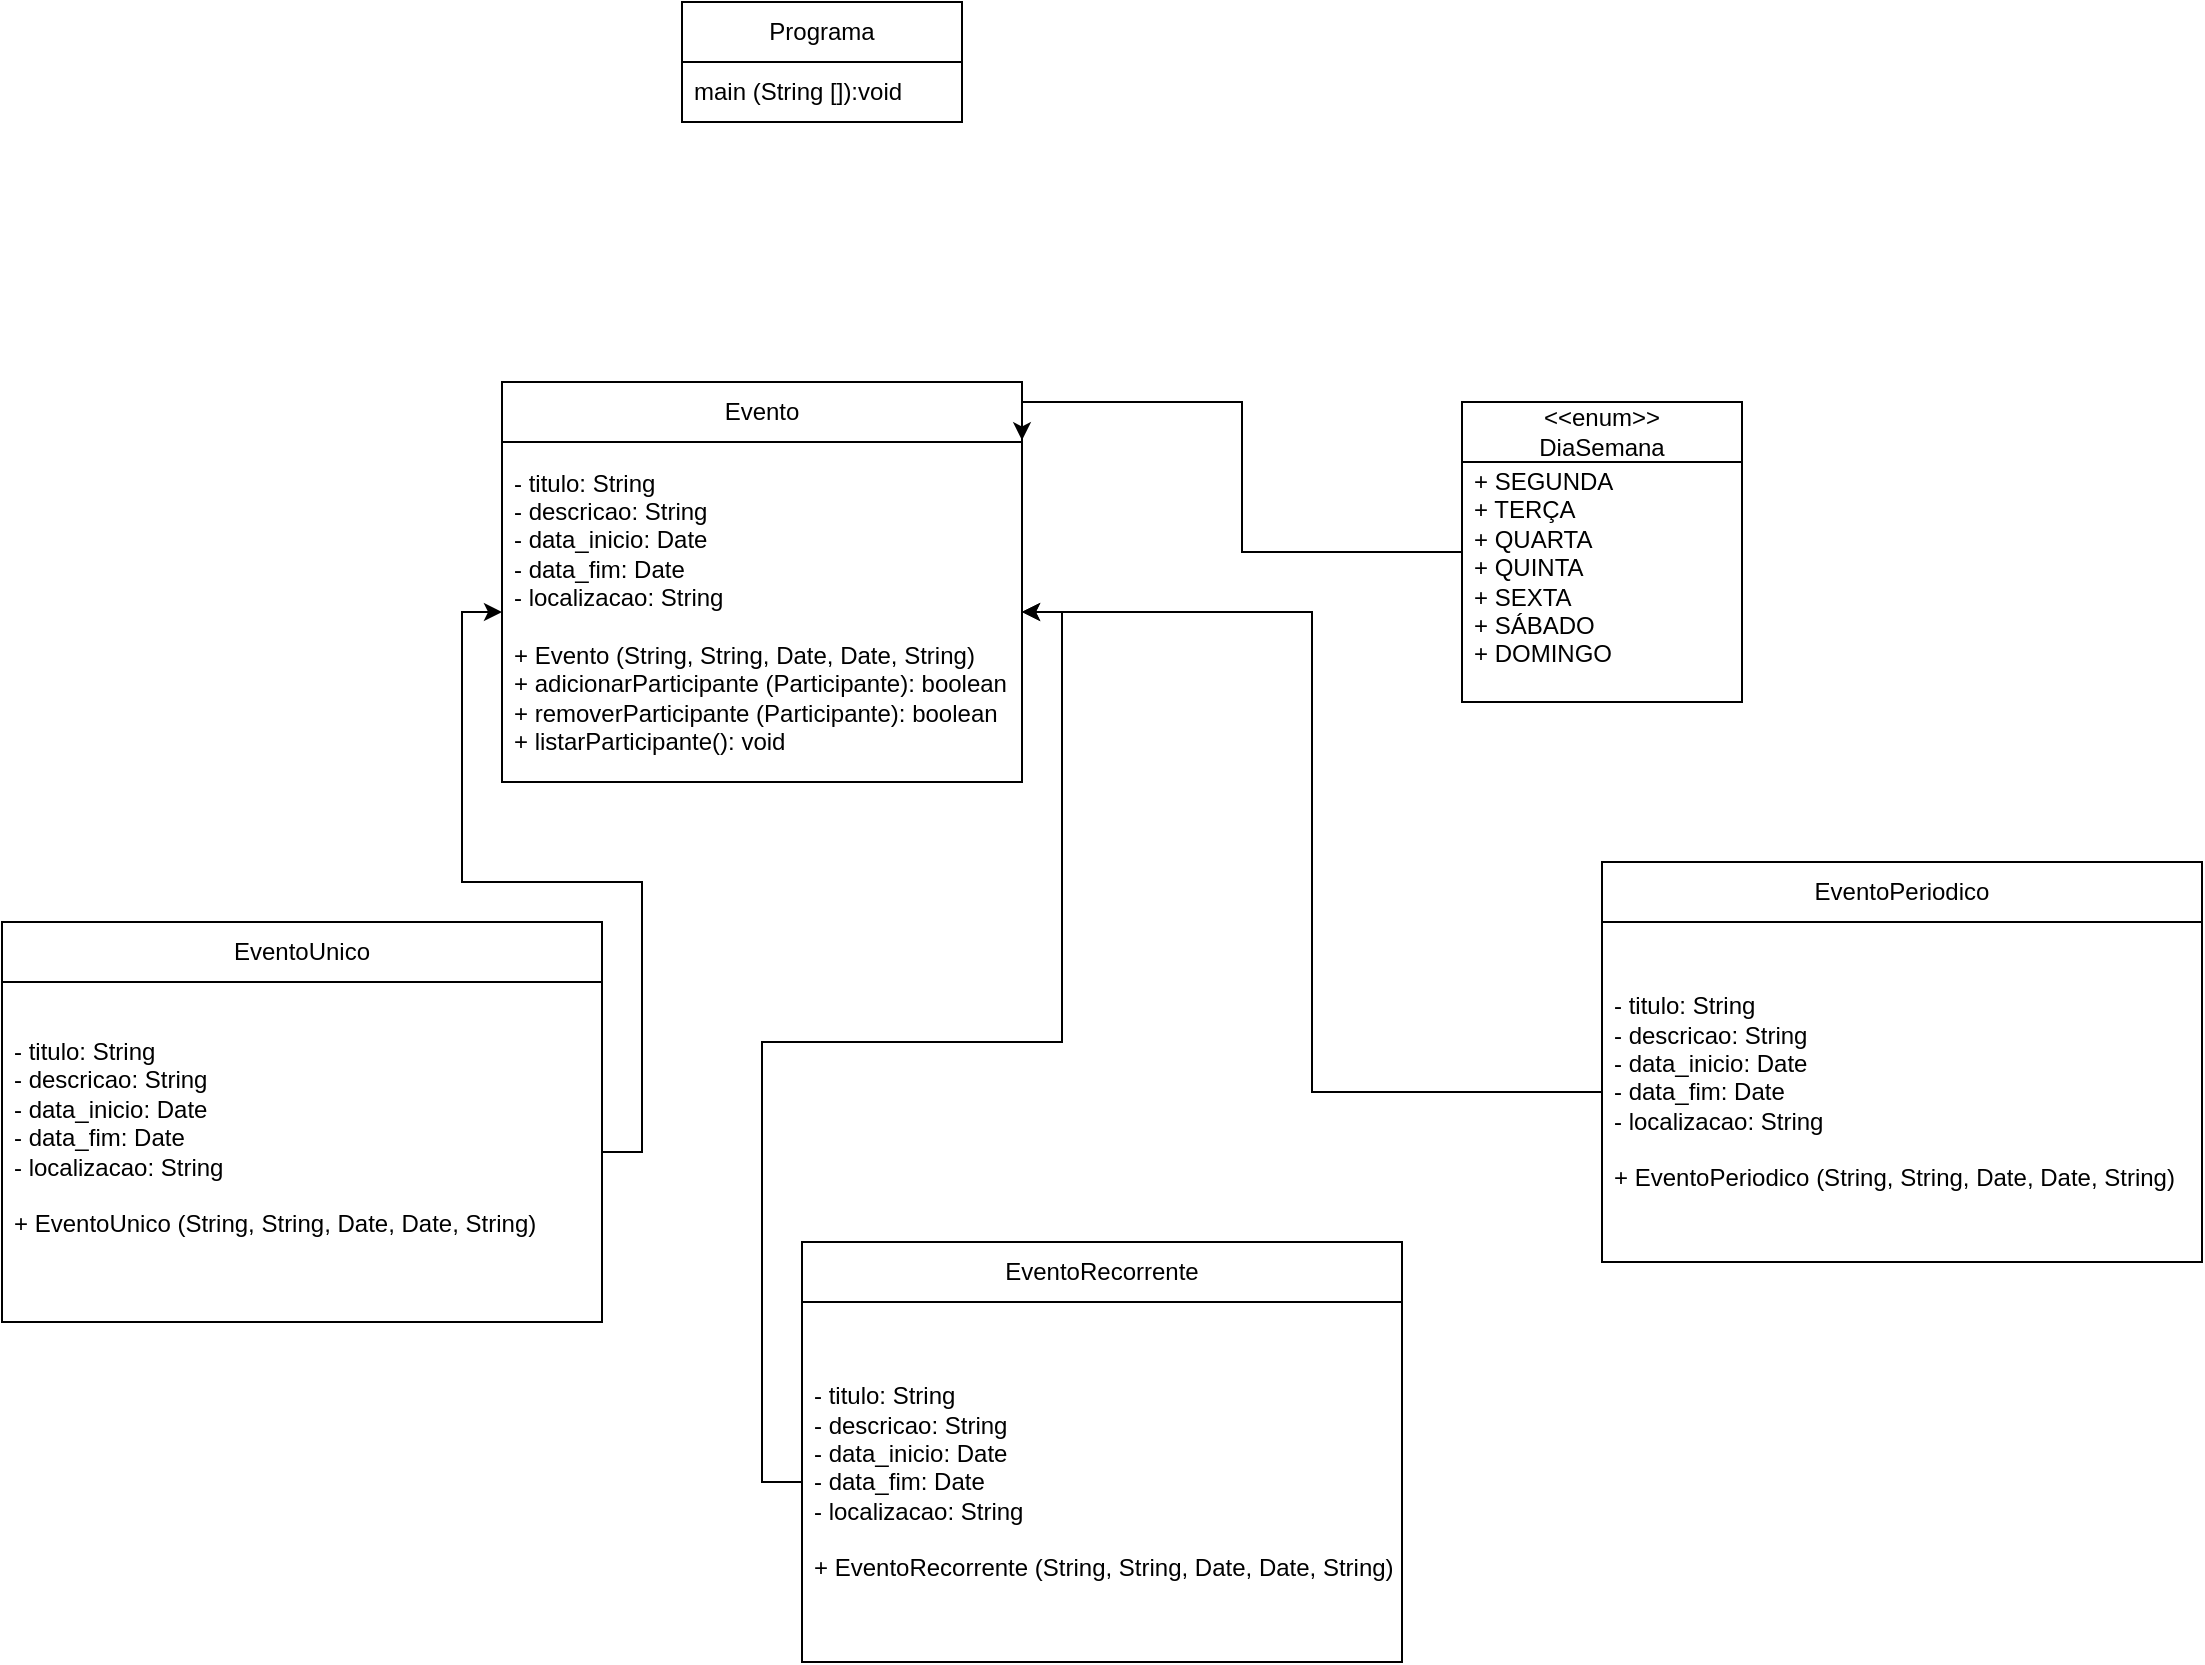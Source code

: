 <mxfile version="24.2.0" type="device">
  <diagram name="Página-1" id="tlFQZXRtSZsPq1aK15yX">
    <mxGraphModel dx="2213" dy="793" grid="1" gridSize="10" guides="1" tooltips="1" connect="1" arrows="1" fold="1" page="1" pageScale="1" pageWidth="827" pageHeight="1169" math="0" shadow="0">
      <root>
        <mxCell id="0" />
        <mxCell id="1" parent="0" />
        <mxCell id="8TCTnIdGbLd0vxkZhdPi-5" value="&lt;div&gt;&amp;lt;&amp;lt;enum&amp;gt;&amp;gt;&lt;/div&gt;DiaSemana" style="swimlane;fontStyle=0;childLayout=stackLayout;horizontal=1;startSize=30;horizontalStack=0;resizeParent=1;resizeParentMax=0;resizeLast=0;collapsible=1;marginBottom=0;whiteSpace=wrap;html=1;" vertex="1" parent="1">
          <mxGeometry x="720" y="320" width="140" height="150" as="geometry" />
        </mxCell>
        <mxCell id="8TCTnIdGbLd0vxkZhdPi-6" value="+ SEGUNDA&lt;div&gt;+ TERÇA&lt;/div&gt;&lt;div&gt;+ QUARTA&lt;/div&gt;&lt;div&gt;+ QUINTA&lt;/div&gt;&lt;div&gt;+ SEXTA&lt;/div&gt;&lt;div&gt;+ SÁBADO&lt;/div&gt;&lt;div&gt;+ DOMINGO&lt;/div&gt;&lt;div&gt;&lt;br&gt;&lt;/div&gt;" style="text;strokeColor=none;fillColor=none;align=left;verticalAlign=middle;spacingLeft=4;spacingRight=4;overflow=hidden;points=[[0,0.5],[1,0.5]];portConstraint=eastwest;rotatable=0;whiteSpace=wrap;html=1;" vertex="1" parent="8TCTnIdGbLd0vxkZhdPi-5">
          <mxGeometry y="30" width="140" height="120" as="geometry" />
        </mxCell>
        <mxCell id="8TCTnIdGbLd0vxkZhdPi-10" value="Programa" style="swimlane;fontStyle=0;childLayout=stackLayout;horizontal=1;startSize=30;horizontalStack=0;resizeParent=1;resizeParentMax=0;resizeLast=0;collapsible=1;marginBottom=0;whiteSpace=wrap;html=1;" vertex="1" parent="1">
          <mxGeometry x="330" y="120" width="140" height="60" as="geometry" />
        </mxCell>
        <mxCell id="8TCTnIdGbLd0vxkZhdPi-11" value="main (String []):void" style="text;strokeColor=none;fillColor=none;align=left;verticalAlign=middle;spacingLeft=4;spacingRight=4;overflow=hidden;points=[[0,0.5],[1,0.5]];portConstraint=eastwest;rotatable=0;whiteSpace=wrap;html=1;" vertex="1" parent="8TCTnIdGbLd0vxkZhdPi-10">
          <mxGeometry y="30" width="140" height="30" as="geometry" />
        </mxCell>
        <mxCell id="8TCTnIdGbLd0vxkZhdPi-15" value="Evento" style="swimlane;fontStyle=0;childLayout=stackLayout;horizontal=1;startSize=30;horizontalStack=0;resizeParent=1;resizeParentMax=0;resizeLast=0;collapsible=1;marginBottom=0;whiteSpace=wrap;html=1;" vertex="1" parent="1">
          <mxGeometry x="240" y="310" width="260" height="200" as="geometry" />
        </mxCell>
        <mxCell id="8TCTnIdGbLd0vxkZhdPi-16" value="- titulo: String&lt;div&gt;- descricao: String&lt;/div&gt;&lt;div&gt;- data_inicio: Date&lt;/div&gt;&lt;div&gt;- data_fim: Date&lt;/div&gt;&lt;div&gt;- localizacao: String&lt;/div&gt;&lt;div&gt;&lt;br&gt;&lt;/div&gt;&lt;div&gt;+ Evento (String, String, Date, Date, String)&lt;/div&gt;&lt;div&gt;+ adicionarParticipante (Participante): boolean&lt;/div&gt;&lt;div&gt;+ removerParticipante (Participante): boolean&lt;/div&gt;&lt;div&gt;+ listarParticipante(): void&lt;/div&gt;" style="text;strokeColor=none;fillColor=none;align=left;verticalAlign=middle;spacingLeft=4;spacingRight=4;overflow=hidden;points=[[0,0.5],[1,0.5]];portConstraint=eastwest;rotatable=0;whiteSpace=wrap;html=1;" vertex="1" parent="8TCTnIdGbLd0vxkZhdPi-15">
          <mxGeometry y="30" width="260" height="170" as="geometry" />
        </mxCell>
        <mxCell id="8TCTnIdGbLd0vxkZhdPi-22" value="EventoUnico&lt;span style=&quot;color: rgba(0, 0, 0, 0); font-family: monospace; font-size: 0px; text-align: start; text-wrap: nowrap;&quot;&gt;%3CmxGraphModel%3E%3Croot%3E%3CmxCell%20id%3D%220%22%2F%3E%3CmxCell%20id%3D%221%22%20parent%3D%220%22%2F%3E%3CmxCell%20id%3D%222%22%20value%3D%22Evento%22%20style%3D%22swimlane%3BfontStyle%3D0%3BchildLayout%3DstackLayout%3Bhorizontal%3D1%3BstartSize%3D30%3BhorizontalStack%3D0%3BresizeParent%3D1%3BresizeParentMax%3D0%3BresizeLast%3D0%3Bcollapsible%3D1%3BmarginBottom%3D0%3BwhiteSpace%3Dwrap%3Bhtml%3D1%3B%22%20vertex%3D%221%22%20parent%3D%221%22%3E%3CmxGeometry%20x%3D%22240%22%20y%3D%22310%22%20width%3D%22260%22%20height%3D%22200%22%20as%3D%22geometry%22%2F%3E%3C%2FmxCell%3E%3CmxCell%20id%3D%223%22%20value%3D%22-%20titulo%3A%20String%26lt%3Bdiv%26gt%3B-%20descricao%3A%20String%26lt%3B%2Fdiv%26gt%3B%26lt%3Bdiv%26gt%3B-%20data_inicio%3A%20Date%26lt%3B%2Fdiv%26gt%3B%26lt%3Bdiv%26gt%3B-%20data_fim%3A%20Date%26lt%3B%2Fdiv%26gt%3B%26lt%3Bdiv%26gt%3B-%20localizacao%3A%20String%26lt%3B%2Fdiv%26gt%3B%26lt%3Bdiv%26gt%3B%26lt%3Bbr%26gt%3B%26lt%3B%2Fdiv%26gt%3B%26lt%3Bdiv%26gt%3B%2B%20Evento%20(String%2C%20String%2C%20Date%2C%20Date%2C%20String)%26lt%3B%2Fdiv%26gt%3B%26lt%3Bdiv%26gt%3B%2B%20adicionarParticipante%20(Participante)%3A%20boolean%26lt%3B%2Fdiv%26gt%3B%26lt%3Bdiv%26gt%3B%2B%20removerParticipante%20(Participante)%3A%20boolean%26lt%3B%2Fdiv%26gt%3B%26lt%3Bdiv%26gt%3B%2B%20listarParticipante()%3A%20void%26lt%3B%2Fdiv%26gt%3B%22%20style%3D%22text%3BstrokeColor%3Dnone%3BfillColor%3Dnone%3Balign%3Dleft%3BverticalAlign%3Dmiddle%3BspacingLeft%3D4%3BspacingRight%3D4%3Boverflow%3Dhidden%3Bpoints%3D%5B%5B0%2C0.5%5D%2C%5B1%2C0.5%5D%5D%3BportConstraint%3Deastwest%3Brotatable%3D0%3BwhiteSpace%3Dwrap%3Bhtml%3D1%3B%22%20vertex%3D%221%22%20parent%3D%222%22%3E%3CmxGeometry%20y%3D%2230%22%20width%3D%22260%22%20height%3D%22170%22%20as%3D%22geometry%22%2F%3E%3C%2FmxCell%3E%3C%2Froot%3E%3C%2FmxGraphModel%3E&lt;/span&gt;" style="swimlane;fontStyle=0;childLayout=stackLayout;horizontal=1;startSize=30;horizontalStack=0;resizeParent=1;resizeParentMax=0;resizeLast=0;collapsible=1;marginBottom=0;whiteSpace=wrap;html=1;" vertex="1" parent="1">
          <mxGeometry x="-10" y="580" width="300" height="200" as="geometry" />
        </mxCell>
        <mxCell id="8TCTnIdGbLd0vxkZhdPi-23" value="- titulo: String&lt;div&gt;- descricao: String&lt;/div&gt;&lt;div&gt;- data_inicio: Date&lt;/div&gt;&lt;div&gt;- data_fim: Date&lt;/div&gt;&lt;div&gt;- localizacao: String&lt;/div&gt;&lt;div&gt;&lt;br&gt;&lt;/div&gt;&lt;div&gt;+ EventoUnico (String, String, Date, Date, String)&lt;/div&gt;&lt;div&gt;&lt;br&gt;&lt;/div&gt;" style="text;strokeColor=none;fillColor=none;align=left;verticalAlign=middle;spacingLeft=4;spacingRight=4;overflow=hidden;points=[[0,0.5],[1,0.5]];portConstraint=eastwest;rotatable=0;whiteSpace=wrap;html=1;" vertex="1" parent="8TCTnIdGbLd0vxkZhdPi-22">
          <mxGeometry y="30" width="300" height="170" as="geometry" />
        </mxCell>
        <mxCell id="8TCTnIdGbLd0vxkZhdPi-28" value="EventoRecorrente&lt;span style=&quot;color: rgba(0, 0, 0, 0); font-family: monospace; font-size: 0px; text-align: start; text-wrap: nowrap;&quot;&gt;%3CmxGraphModel%3E%3Croot%3E%3CmxCell%20id%3D%220%22%2F%3E%3CmxCell%20id%3D%221%22%20parent%3D%220%22%2F%3E%3CmxCell%20id%3D%222%22%20value%3D%22Evento%22%20style%3D%22swimlane%3BfontStyle%3D0%3BchildLayout%3DstackLayout%3Bhorizontal%3D1%3BstartSize%3D30%3BhorizontalStack%3D0%3BresizeParent%3D1%3BresizeParentMax%3D0%3BresizeLast%3D0%3Bcollapsible%3D1%3BmarginBottom%3D0%3BwhiteSpace%3Dwrap%3Bhtml%3D1%3B%22%20vertex%3D%221%22%20parent%3D%221%22%3E%3CmxGeometry%20x%3D%22240%22%20y%3D%22310%22%20width%3D%22260%22%20height%3D%22200%22%20as%3D%22geometry%22%2F%3E%3C%2FmxCell%3E%3CmxCell%20id%3D%223%22%20value%3D%22-%20titulo%3A%20String%26lt%3Bdiv%26gt%3B-%20descricao%3A%20String%26lt%3B%2Fdiv%26gt%3B%26lt%3Bdiv%26gt%3B-%20data_inicio%3A%20Date%26lt%3B%2Fdiv%26gt%3B%26lt%3Bdiv%26gt%3B-%20data_fim%3A%20Date%26lt%3B%2Fdiv%26gt%3B%26lt%3Bdiv%26gt%3B-%20localizacao%3A%20String%26lt%3B%2Fdiv%26gt%3B%26lt%3Bdiv%26gt%3B%26lt%3Bbr%26gt%3B%26lt%3B%2Fdiv%26gt%3B%26lt%3Bdiv%26gt%3B%2B%20Evento%20(String%2C%20String%2C%20Date%2C%20Date%2C%20String)%26lt%3B%2Fdiv%26gt%3B%26lt%3Bdiv%26gt%3B%2B%20adicionarParticipante%20(Participante)%3A%20boolean%26lt%3B%2Fdiv%26gt%3B%26lt%3Bdiv%26gt%3B%2B%20removerParticipante%20(Participante)%3A%20boolean%26lt%3B%2Fdiv%26gt%3B%26lt%3Bdiv%26gt%3B%2B%20listarParticipante()%3A%20void%26lt%3B%2Fdiv%26gt%3B%22%20style%3D%22text%3BstrokeColor%3Dnone%3BfillColor%3Dnone%3Balign%3Dleft%3BverticalAlign%3Dmiddle%3BspacingLeft%3D4%3BspacingRight%3D4%3Boverflow%3Dhidden%3Bpoints%3D%5B%5B0%2C0.5%5D%2C%5B1%2C0.5%5D%5D%3BportConstraint%3Deastwest%3Brotatable%3D0%3BwhiteSpace%3Dwrap%3Bhtml%3D1%3B%22%20vertex%3D%221%22%20parent%3D%222%22%3E%3CmxGeometry%20y%3D%2230%22%20width%3D%22260%22%20height%3D%22170%22%20as%3D%22geometry%22%2F%3E%3C%2FmxCell%3E%3C%2Froot%3E%3C%2FmxGraphMode&lt;/span&gt;" style="swimlane;fontStyle=0;childLayout=stackLayout;horizontal=1;startSize=30;horizontalStack=0;resizeParent=1;resizeParentMax=0;resizeLast=0;collapsible=1;marginBottom=0;whiteSpace=wrap;html=1;" vertex="1" parent="1">
          <mxGeometry x="390" y="740" width="300" height="210" as="geometry" />
        </mxCell>
        <mxCell id="8TCTnIdGbLd0vxkZhdPi-29" value="- titulo: String&lt;div&gt;- descricao: String&lt;/div&gt;&lt;div&gt;- data_inicio: Date&lt;/div&gt;&lt;div&gt;- data_fim: Date&lt;/div&gt;&lt;div&gt;- localizacao: String&lt;/div&gt;&lt;div&gt;&lt;br&gt;&lt;/div&gt;&lt;div&gt;+ EventoRecorrente (String, String, Date, Date, String)&lt;/div&gt;" style="text;strokeColor=none;fillColor=none;align=left;verticalAlign=middle;spacingLeft=4;spacingRight=4;overflow=hidden;points=[[0,0.5],[1,0.5]];portConstraint=eastwest;rotatable=0;whiteSpace=wrap;html=1;" vertex="1" parent="8TCTnIdGbLd0vxkZhdPi-28">
          <mxGeometry y="30" width="300" height="180" as="geometry" />
        </mxCell>
        <mxCell id="8TCTnIdGbLd0vxkZhdPi-30" value="EventoPeriodico&lt;span style=&quot;color: rgba(0, 0, 0, 0); font-family: monospace; font-size: 0px; text-align: start; text-wrap: nowrap;&quot;&gt;%3CmxGraphModel%3E%3Croot%3E%3CmxCell%20id%3D%220%22%2F%3E%3CmxCell%20id%3D%221%22%20parent%3D%220%22%2F%3E%3CmxCell%20id%3D%222%22%20value%3D%22Evento%22%20style%3D%22swimlane%3BfontStyle%3D0%3BchildLayout%3DstackLayout%3Bhorizontal%3D1%3BstartSize%3D30%3BhorizontalStack%3D0%3BresizeParent%3D1%3BresizeParentMax%3D0%3BresizeLast%3D0%3Bcollapsible%3D1%3BmarginBottom%3D0%3BwhiteSpace%3Dwrap%3Bhtml%3D1%3B%22%20vertex%3D%221%22%20parent%3D%221%22%3E%3CmxGeometry%20x%3D%22240%22%20y%3D%22310%22%20width%3D%22260%22%20height%3D%22200%22%20as%3D%22geometry%22%2F%3E%3C%2FmxCell%3E%3CmxCell%20id%3D%223%22%20value%3D%22-%20titulo%3A%20String%26lt%3Bdiv%26gt%3B-%20descricao%3A%20String%26lt%3B%2Fdiv%26gt%3B%26lt%3Bdiv%26gt%3B-%20data_inicio%3A%20Date%26lt%3B%2Fdiv%26gt%3B%26lt%3Bdiv%26gt%3B-%20data_fim%3A%20Date%26lt%3B%2Fdiv%26gt%3B%26lt%3Bdiv%26gt%3B-%20localizacao%3A%20String%26lt%3B%2Fdiv%26gt%3B%26lt%3Bdiv%26gt%3B%26lt%3Bbr%26gt%3B%26lt%3B%2Fdiv%26gt%3B%26lt%3Bdiv%26gt%3B%2B%20Evento%20(String%2C%20String%2C%20Date%2C%20Date%2C%20String)%26lt%3B%2Fdiv%26gt%3B%26lt%3Bdiv%26gt%3B%2B%20adicionarParticipante%20(Participante)%3A%20boolean%26lt%3B%2Fdiv%26gt%3B%26lt%3Bdiv%26gt%3B%2B%20removerParticipante%20(Participante)%3A%20boolean%26lt%3B%2Fdiv%26gt%3B%26lt%3Bdiv%26gt%3B%2B%20listarParticipante()%3A%20void%26lt%3B%2Fdiv%26gt%3B%22%20style%3D%22text%3BstrokeColor%3Dnone%3BfillColor%3Dnone%3Balign%3Dleft%3BverticalAlign%3Dmiddle%3BspacingLeft%3D4%3BspacingRight%3D4%3Boverflow%3Dhidden%3Bpoints%3D%5B%5B0%2C0.5%5D%2C%5B1%2C0.5%5D%5D%3BportConstraint%3Deastwest%3Brotatable%3D0%3BwhiteSpace%3Dwrap%3Bhtml%3D1%3B%22%20vertex%3D%221%22%20parent%3D%222%22%3E%3CmxGeometry%20y%3D%2230%22%20width%3D%22260%22%20height%3D%22170%22%20as%3D%22geometry%22%2F%3E%3C%2FmxCell%3E%3C%2Froot%3E%3C%2FmxGraphMode&lt;/span&gt;" style="swimlane;fontStyle=0;childLayout=stackLayout;horizontal=1;startSize=30;horizontalStack=0;resizeParent=1;resizeParentMax=0;resizeLast=0;collapsible=1;marginBottom=0;whiteSpace=wrap;html=1;" vertex="1" parent="1">
          <mxGeometry x="790" y="550" width="300" height="200" as="geometry" />
        </mxCell>
        <mxCell id="8TCTnIdGbLd0vxkZhdPi-31" value="- titulo: String&lt;div&gt;- descricao: String&lt;/div&gt;&lt;div&gt;- data_inicio: Date&lt;/div&gt;&lt;div&gt;- data_fim: Date&lt;/div&gt;&lt;div&gt;- localizacao: String&lt;/div&gt;&lt;div&gt;&lt;br&gt;&lt;/div&gt;&lt;div&gt;+ EventoPeriodico (String, String, Date, Date, String)&lt;/div&gt;" style="text;strokeColor=none;fillColor=none;align=left;verticalAlign=middle;spacingLeft=4;spacingRight=4;overflow=hidden;points=[[0,0.5],[1,0.5]];portConstraint=eastwest;rotatable=0;whiteSpace=wrap;html=1;" vertex="1" parent="8TCTnIdGbLd0vxkZhdPi-30">
          <mxGeometry y="30" width="300" height="170" as="geometry" />
        </mxCell>
        <mxCell id="8TCTnIdGbLd0vxkZhdPi-32" style="edgeStyle=orthogonalEdgeStyle;rounded=0;orthogonalLoop=1;jettySize=auto;html=1;" edge="1" parent="1" source="8TCTnIdGbLd0vxkZhdPi-23" target="8TCTnIdGbLd0vxkZhdPi-16">
          <mxGeometry relative="1" as="geometry" />
        </mxCell>
        <mxCell id="8TCTnIdGbLd0vxkZhdPi-33" style="edgeStyle=orthogonalEdgeStyle;rounded=0;orthogonalLoop=1;jettySize=auto;html=1;" edge="1" parent="1" source="8TCTnIdGbLd0vxkZhdPi-29" target="8TCTnIdGbLd0vxkZhdPi-16">
          <mxGeometry relative="1" as="geometry" />
        </mxCell>
        <mxCell id="8TCTnIdGbLd0vxkZhdPi-34" style="edgeStyle=orthogonalEdgeStyle;rounded=0;orthogonalLoop=1;jettySize=auto;html=1;" edge="1" parent="1" source="8TCTnIdGbLd0vxkZhdPi-31" target="8TCTnIdGbLd0vxkZhdPi-16">
          <mxGeometry relative="1" as="geometry" />
        </mxCell>
        <mxCell id="8TCTnIdGbLd0vxkZhdPi-35" style="edgeStyle=orthogonalEdgeStyle;rounded=0;orthogonalLoop=1;jettySize=auto;html=1;entryX=1;entryY=-0.005;entryDx=0;entryDy=0;entryPerimeter=0;" edge="1" parent="1" source="8TCTnIdGbLd0vxkZhdPi-5" target="8TCTnIdGbLd0vxkZhdPi-16">
          <mxGeometry relative="1" as="geometry" />
        </mxCell>
      </root>
    </mxGraphModel>
  </diagram>
</mxfile>
